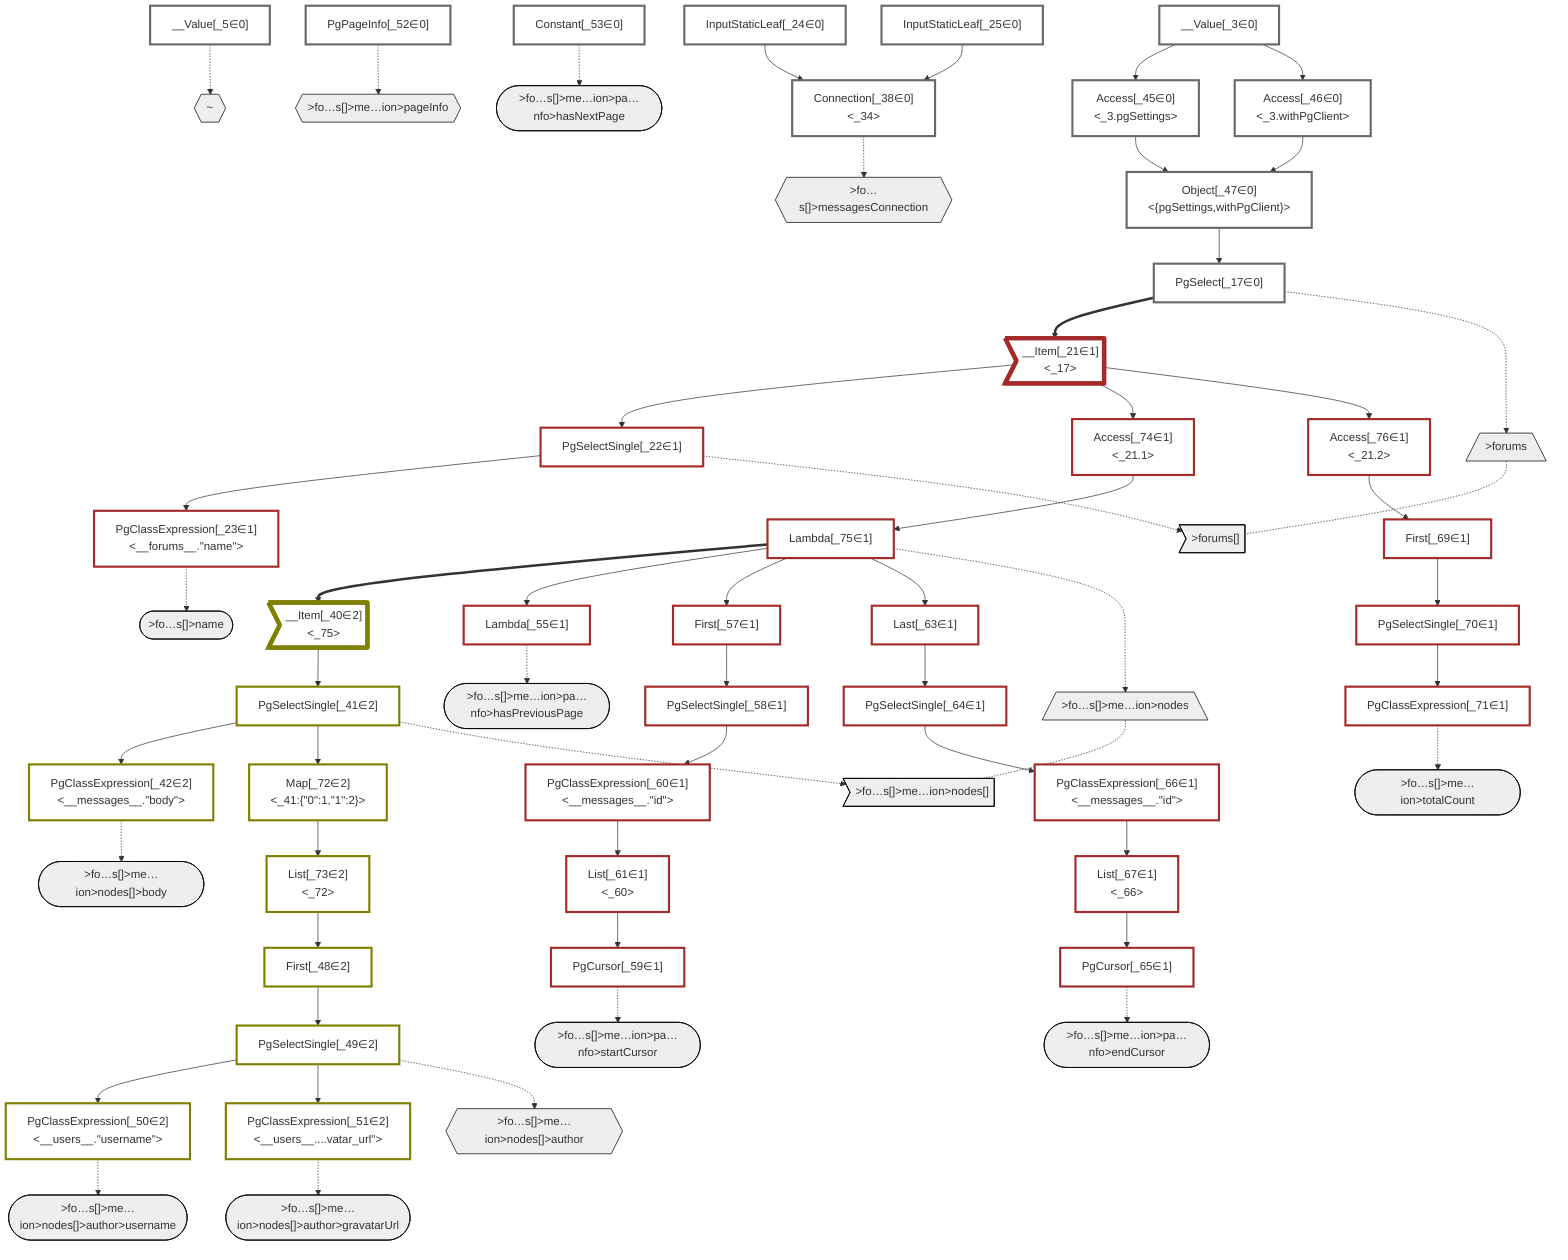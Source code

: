 graph TD
    classDef path fill:#eee,stroke:#000
    classDef plan fill:#fff,stroke-width:3px
    classDef itemplan fill:#fff,stroke-width:6px
    classDef sideeffectplan fill:#f00,stroke-width:6px

    %% subgraph fields
    P1{{"~"}}:::path
    P2[/">forums"\]:::path
    P3>">forums[]"]:::path
    P2 -.- P3
    P4([">fo…s[]>name"]):::path
    %% P3 -.-> P4
    P5{{">fo…s[]>messagesConnection"}}:::path
    P6[/">fo…s[]>me…ion>nodes"\]:::path
    P7>">fo…s[]>me…ion>nodes[]"]:::path
    P6 -.- P7
    P8([">fo…s[]>me…ion>nodes[]>body"]):::path
    %% P7 -.-> P8
    P9{{">fo…s[]>me…ion>nodes[]>author"}}:::path
    P10([">fo…s[]>me…ion>nodes[]>author>username"]):::path
    %% P9 -.-> P10
    P11([">fo…s[]>me…ion>nodes[]>author>gravatarUrl"]):::path
    %% P9 -.-> P11
    %% P7 -.-> P9
    %% P5 -.-> P6
    P12{{">fo…s[]>me…ion>pageInfo"}}:::path
    P13([">fo…s[]>me…ion>pa…nfo>hasNextPage"]):::path
    %% P12 -.-> P13
    P14([">fo…s[]>me…ion>pa…nfo>hasPreviousPage"]):::path
    %% P12 -.-> P14
    P15([">fo…s[]>me…ion>pa…nfo>startCursor"]):::path
    %% P12 -.-> P15
    P16([">fo…s[]>me…ion>pa…nfo>endCursor"]):::path
    %% P12 -.-> P16
    %% P5 -.-> P12
    P17([">fo…s[]>me…ion>totalCount"]):::path
    %% P5 -.-> P17
    %% P3 -.-> P5
    %% P1 -.-> P2
    %% end

    %% define plans
    __Value_3["__Value[_3∈0]<br /><context>"]:::plan
    __Value_5["__Value[_5∈0]<br /><rootValue>"]:::plan
    PgSelect_17["PgSelect[_17∈0]<br /><forums>"]:::plan
    __Item_21>"__Item[_21∈1]<br /><_17>"]:::itemplan
    PgSelectSingle_22["PgSelectSingle[_22∈1]<br /><forums>"]:::plan
    PgClassExpression_23["PgClassExpression[_23∈1]<br /><__forums__.#quot;name#quot;>"]:::plan
    InputStaticLeaf_24["InputStaticLeaf[_24∈0]"]:::plan
    InputStaticLeaf_25["InputStaticLeaf[_25∈0]"]:::plan
    Connection_38["Connection[_38∈0]<br /><_34>"]:::plan
    __Item_40>"__Item[_40∈2]<br /><_75>"]:::itemplan
    PgSelectSingle_41["PgSelectSingle[_41∈2]<br /><messages>"]:::plan
    PgClassExpression_42["PgClassExpression[_42∈2]<br /><__messages__.#quot;body#quot;>"]:::plan
    Access_45["Access[_45∈0]<br /><_3.pgSettings>"]:::plan
    Access_46["Access[_46∈0]<br /><_3.withPgClient>"]:::plan
    Object_47["Object[_47∈0]<br /><{pgSettings,withPgClient}>"]:::plan
    First_48["First[_48∈2]"]:::plan
    PgSelectSingle_49["PgSelectSingle[_49∈2]<br /><users>"]:::plan
    PgClassExpression_50["PgClassExpression[_50∈2]<br /><__users__.#quot;username#quot;>"]:::plan
    PgClassExpression_51["PgClassExpression[_51∈2]<br /><__users__....vatar_url#quot;>"]:::plan
    PgPageInfo_52["PgPageInfo[_52∈0]"]:::plan
    Constant_53["Constant[_53∈0]"]:::plan
    Lambda_55["Lambda[_55∈1]<br /><listHasMore>"]:::plan
    First_57["First[_57∈1]"]:::plan
    PgSelectSingle_58["PgSelectSingle[_58∈1]<br /><messages>"]:::plan
    PgCursor_59["PgCursor[_59∈1]"]:::plan
    PgClassExpression_60["PgClassExpression[_60∈1]<br /><__messages__.#quot;id#quot;>"]:::plan
    List_61["List[_61∈1]<br /><_60>"]:::plan
    Last_63["Last[_63∈1]"]:::plan
    PgSelectSingle_64["PgSelectSingle[_64∈1]<br /><messages>"]:::plan
    PgCursor_65["PgCursor[_65∈1]"]:::plan
    PgClassExpression_66["PgClassExpression[_66∈1]<br /><__messages__.#quot;id#quot;>"]:::plan
    List_67["List[_67∈1]<br /><_66>"]:::plan
    First_69["First[_69∈1]"]:::plan
    PgSelectSingle_70["PgSelectSingle[_70∈1]<br /><messages>"]:::plan
    PgClassExpression_71["PgClassExpression[_71∈1]<br /><count(*)>"]:::plan
    Map_72["Map[_72∈2]<br /><_41:{#quot;0#quot;:1,#quot;1#quot;:2}>"]:::plan
    List_73["List[_73∈2]<br /><_72>"]:::plan
    Access_74["Access[_74∈1]<br /><_21.1>"]:::plan
    Lambda_75["Lambda[_75∈1]"]:::plan
    Access_76["Access[_76∈1]<br /><_21.2>"]:::plan

    %% plan dependencies
    Object_47 --> PgSelect_17
    PgSelect_17 ==> __Item_21
    __Item_21 --> PgSelectSingle_22
    PgSelectSingle_22 --> PgClassExpression_23
    InputStaticLeaf_24 --> Connection_38
    InputStaticLeaf_25 --> Connection_38
    Lambda_75 ==> __Item_40
    __Item_40 --> PgSelectSingle_41
    PgSelectSingle_41 --> PgClassExpression_42
    __Value_3 --> Access_45
    __Value_3 --> Access_46
    Access_45 --> Object_47
    Access_46 --> Object_47
    List_73 --> First_48
    First_48 --> PgSelectSingle_49
    PgSelectSingle_49 --> PgClassExpression_50
    PgSelectSingle_49 --> PgClassExpression_51
    Lambda_75 --> Lambda_55
    Lambda_75 --> First_57
    First_57 --> PgSelectSingle_58
    List_61 --> PgCursor_59
    PgSelectSingle_58 --> PgClassExpression_60
    PgClassExpression_60 --> List_61
    Lambda_75 --> Last_63
    Last_63 --> PgSelectSingle_64
    List_67 --> PgCursor_65
    PgSelectSingle_64 --> PgClassExpression_66
    PgClassExpression_66 --> List_67
    Access_76 --> First_69
    First_69 --> PgSelectSingle_70
    PgSelectSingle_70 --> PgClassExpression_71
    PgSelectSingle_41 --> Map_72
    Map_72 --> List_73
    __Item_21 --> Access_74
    Access_74 --> Lambda_75
    __Item_21 --> Access_76

    %% plan-to-path relationships
    __Value_5 -.-> P1
    PgSelect_17 -.-> P2
    PgSelectSingle_22 -.-> P3
    PgClassExpression_23 -.-> P4
    Connection_38 -.-> P5
    Lambda_75 -.-> P6
    PgSelectSingle_41 -.-> P7
    PgClassExpression_42 -.-> P8
    PgSelectSingle_49 -.-> P9
    PgClassExpression_50 -.-> P10
    PgClassExpression_51 -.-> P11
    PgPageInfo_52 -.-> P12
    Constant_53 -.-> P13
    Lambda_55 -.-> P14
    PgCursor_59 -.-> P15
    PgCursor_65 -.-> P16
    PgClassExpression_71 -.-> P17

    %% allocate buckets
    classDef bucket0 stroke:#696969
    class __Value_3,__Value_5,PgSelect_17,InputStaticLeaf_24,InputStaticLeaf_25,Connection_38,Access_45,Access_46,Object_47,PgPageInfo_52,Constant_53 bucket0
    classDef bucket1 stroke:#a52a2a
    class __Item_21,PgSelectSingle_22,PgClassExpression_23,Lambda_55,First_57,PgSelectSingle_58,PgCursor_59,PgClassExpression_60,List_61,Last_63,PgSelectSingle_64,PgCursor_65,PgClassExpression_66,List_67,First_69,PgSelectSingle_70,PgClassExpression_71,Access_74,Lambda_75,Access_76 bucket1
    classDef bucket2 stroke:#808000
    class __Item_40,PgSelectSingle_41,PgClassExpression_42,First_48,PgSelectSingle_49,PgClassExpression_50,PgClassExpression_51,Map_72,List_73 bucket2